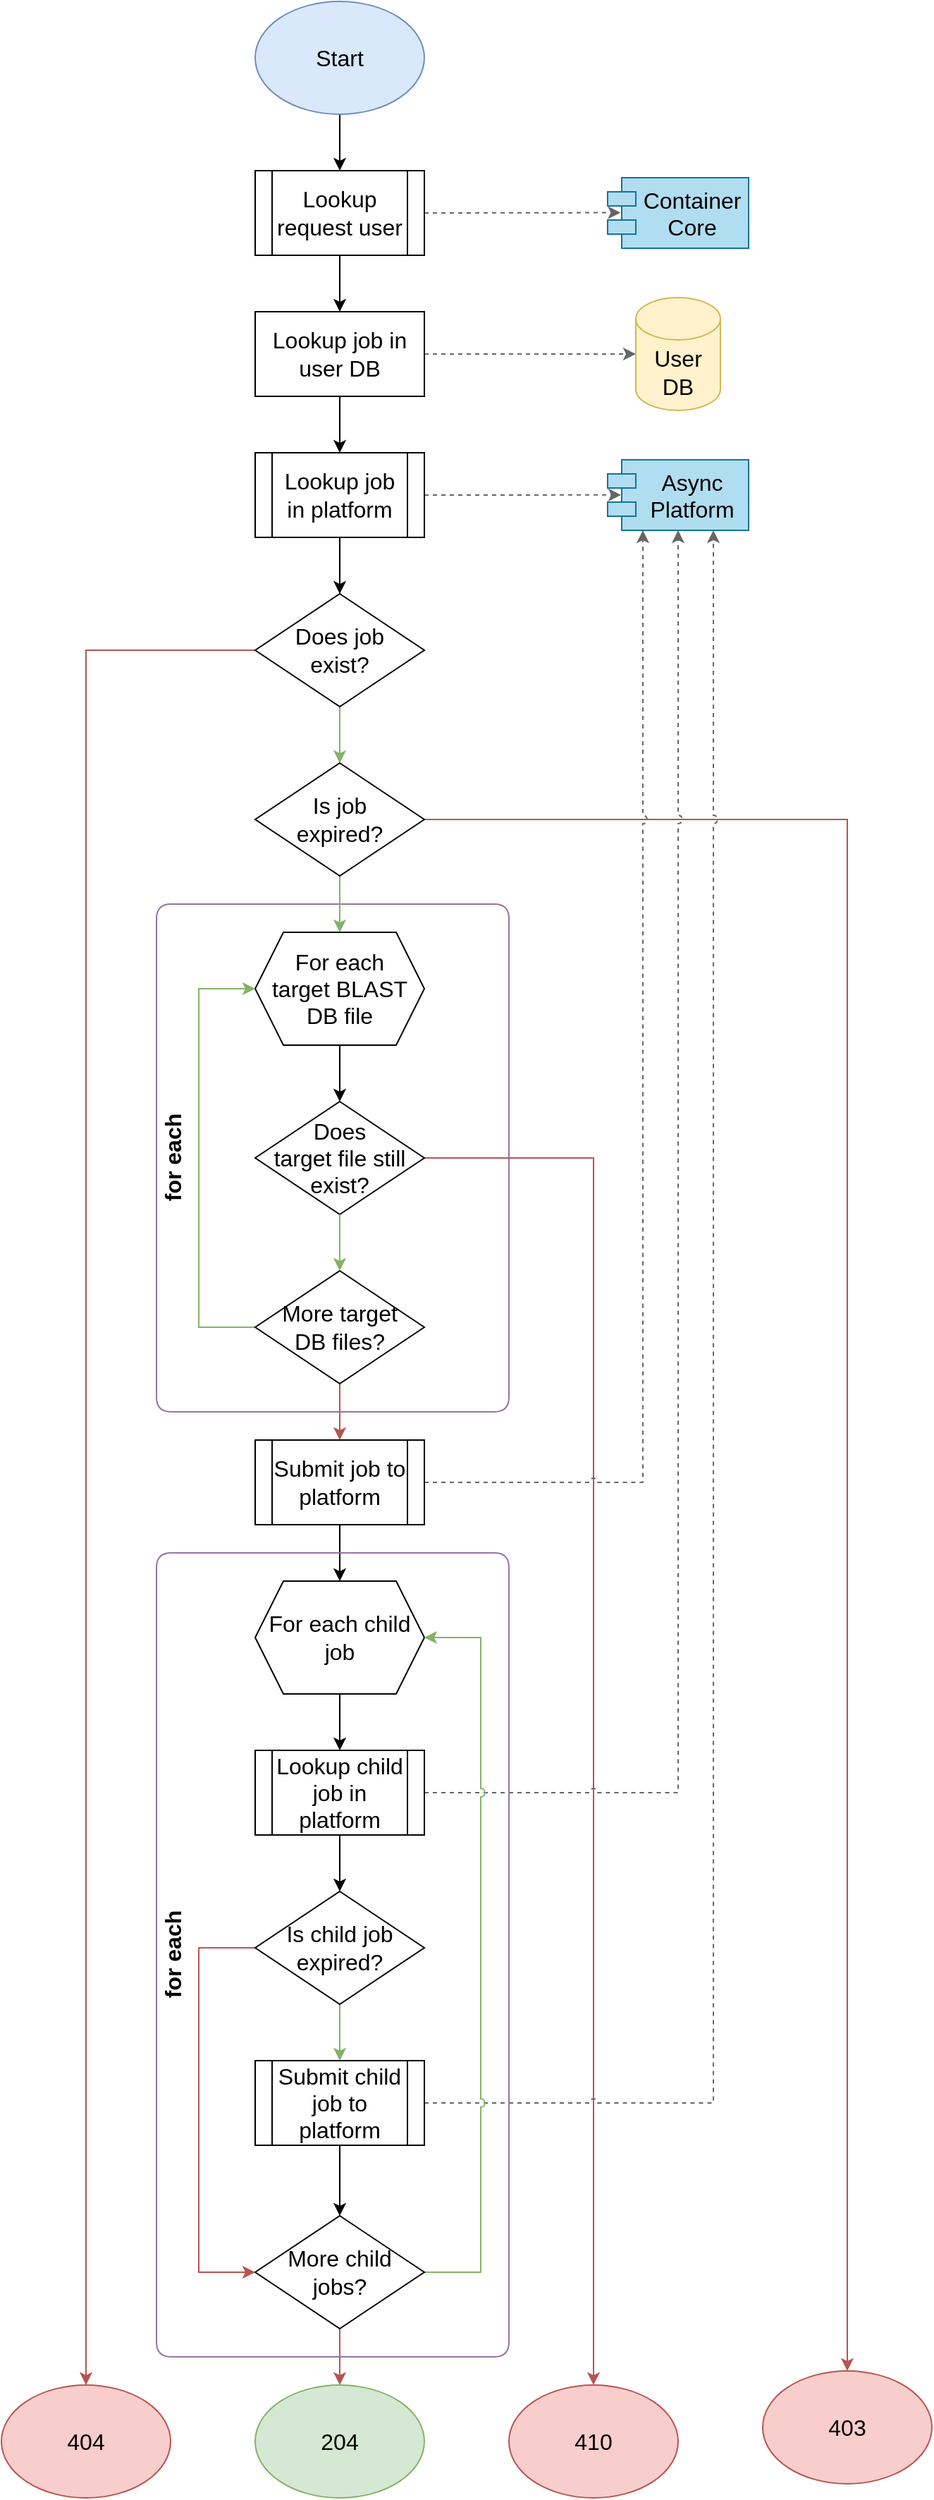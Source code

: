 <mxfile version="20.7.2" type="device"><diagram id="6FSE4pK8Z4sGspVod_YP" name="Page-1"><mxGraphModel dx="2396" dy="1297" grid="1" gridSize="10" guides="1" tooltips="1" connect="1" arrows="1" fold="1" page="1" pageScale="1" pageWidth="850" pageHeight="1100" math="0" shadow="0"><root><mxCell id="0"/><mxCell id="1" parent="0"/><mxCell id="lmuCSLkD6dn4DCLyQxBE-39" value="for each" style="swimlane;horizontal=0;whiteSpace=wrap;html=1;fontSize=16;swimlaneLine=0;rounded=1;fillColor=none;strokeColor=#9673a6;" vertex="1" parent="1"><mxGeometry x="110" y="640" width="250" height="360" as="geometry"><mxRectangle width="40" height="90" as="alternateBounds"/></mxGeometry></mxCell><mxCell id="lmuCSLkD6dn4DCLyQxBE-7" style="edgeStyle=orthogonalEdgeStyle;rounded=0;orthogonalLoop=1;jettySize=auto;html=1;exitX=0.5;exitY=1;exitDx=0;exitDy=0;entryX=0.5;entryY=0;entryDx=0;entryDy=0;fontSize=16;" edge="1" parent="1" source="lmuCSLkD6dn4DCLyQxBE-1" target="lmuCSLkD6dn4DCLyQxBE-3"><mxGeometry relative="1" as="geometry"/></mxCell><mxCell id="lmuCSLkD6dn4DCLyQxBE-1" value="Start" style="ellipse;whiteSpace=wrap;html=1;fontSize=16;fillColor=#dae8fc;strokeColor=#6c8ebf;" vertex="1" parent="1"><mxGeometry x="180" width="120" height="80" as="geometry"/></mxCell><mxCell id="lmuCSLkD6dn4DCLyQxBE-8" style="edgeStyle=orthogonalEdgeStyle;rounded=0;orthogonalLoop=1;jettySize=auto;html=1;exitX=0.5;exitY=1;exitDx=0;exitDy=0;entryX=0.5;entryY=0;entryDx=0;entryDy=0;fontSize=16;" edge="1" parent="1" source="lmuCSLkD6dn4DCLyQxBE-3" target="lmuCSLkD6dn4DCLyQxBE-5"><mxGeometry relative="1" as="geometry"/></mxCell><mxCell id="lmuCSLkD6dn4DCLyQxBE-10" style="edgeStyle=orthogonalEdgeStyle;rounded=0;orthogonalLoop=1;jettySize=auto;html=1;exitX=1;exitY=0.5;exitDx=0;exitDy=0;entryX=0.092;entryY=0.495;entryDx=0;entryDy=0;entryPerimeter=0;fontSize=16;jumpStyle=arc;fillColor=#f5f5f5;strokeColor=#666666;dashed=1;" edge="1" parent="1" source="lmuCSLkD6dn4DCLyQxBE-3" target="lmuCSLkD6dn4DCLyQxBE-4"><mxGeometry relative="1" as="geometry"/></mxCell><mxCell id="lmuCSLkD6dn4DCLyQxBE-3" value="Lookup request user" style="shape=process;whiteSpace=wrap;html=1;backgroundOutline=1;fontSize=16;" vertex="1" parent="1"><mxGeometry x="180" y="120" width="120" height="60" as="geometry"/></mxCell><mxCell id="lmuCSLkD6dn4DCLyQxBE-4" value="Container&#10;Core" style="shape=module;align=left;spacingLeft=20;align=center;verticalAlign=top;fontSize=16;fillColor=#b1ddf0;strokeColor=#10739e;" vertex="1" parent="1"><mxGeometry x="430" y="125" width="100" height="50" as="geometry"/></mxCell><mxCell id="lmuCSLkD6dn4DCLyQxBE-9" style="edgeStyle=orthogonalEdgeStyle;rounded=0;orthogonalLoop=1;jettySize=auto;html=1;exitX=0.5;exitY=1;exitDx=0;exitDy=0;entryX=0.5;entryY=0;entryDx=0;entryDy=0;fontSize=16;" edge="1" parent="1" source="lmuCSLkD6dn4DCLyQxBE-5" target="lmuCSLkD6dn4DCLyQxBE-6"><mxGeometry relative="1" as="geometry"/></mxCell><mxCell id="lmuCSLkD6dn4DCLyQxBE-13" style="edgeStyle=orthogonalEdgeStyle;rounded=0;orthogonalLoop=1;jettySize=auto;html=1;exitX=1;exitY=0.5;exitDx=0;exitDy=0;entryX=0;entryY=0.5;entryDx=0;entryDy=0;entryPerimeter=0;fontSize=16;jumpStyle=arc;fillColor=#f5f5f5;strokeColor=#666666;dashed=1;" edge="1" parent="1" source="lmuCSLkD6dn4DCLyQxBE-5" target="lmuCSLkD6dn4DCLyQxBE-11"><mxGeometry relative="1" as="geometry"/></mxCell><mxCell id="lmuCSLkD6dn4DCLyQxBE-5" value="Lookup job in user DB" style="rounded=0;whiteSpace=wrap;html=1;fontSize=16;" vertex="1" parent="1"><mxGeometry x="180" y="220" width="120" height="60" as="geometry"/></mxCell><mxCell id="lmuCSLkD6dn4DCLyQxBE-14" style="edgeStyle=orthogonalEdgeStyle;rounded=0;orthogonalLoop=1;jettySize=auto;html=1;exitX=1;exitY=0.5;exitDx=0;exitDy=0;entryX=0.095;entryY=0.498;entryDx=0;entryDy=0;entryPerimeter=0;fontSize=16;jumpStyle=arc;fillColor=#f5f5f5;strokeColor=#666666;dashed=1;" edge="1" parent="1" source="lmuCSLkD6dn4DCLyQxBE-6" target="lmuCSLkD6dn4DCLyQxBE-12"><mxGeometry relative="1" as="geometry"/></mxCell><mxCell id="lmuCSLkD6dn4DCLyQxBE-17" style="edgeStyle=orthogonalEdgeStyle;rounded=0;orthogonalLoop=1;jettySize=auto;html=1;exitX=0.5;exitY=1;exitDx=0;exitDy=0;entryX=0.5;entryY=0;entryDx=0;entryDy=0;fontSize=16;" edge="1" parent="1" source="lmuCSLkD6dn4DCLyQxBE-6" target="lmuCSLkD6dn4DCLyQxBE-15"><mxGeometry relative="1" as="geometry"/></mxCell><mxCell id="lmuCSLkD6dn4DCLyQxBE-6" value="Lookup job in platform" style="shape=process;whiteSpace=wrap;html=1;backgroundOutline=1;fontSize=16;" vertex="1" parent="1"><mxGeometry x="180" y="320" width="120" height="60" as="geometry"/></mxCell><mxCell id="lmuCSLkD6dn4DCLyQxBE-11" value="User DB" style="shape=cylinder3;whiteSpace=wrap;html=1;boundedLbl=1;backgroundOutline=1;size=15;fontSize=16;fillColor=#fff2cc;strokeColor=#d6b656;" vertex="1" parent="1"><mxGeometry x="450" y="210" width="60" height="80" as="geometry"/></mxCell><mxCell id="lmuCSLkD6dn4DCLyQxBE-12" value="Async&#10;Platform" style="shape=module;align=left;spacingLeft=20;align=center;verticalAlign=top;fontSize=16;fillColor=#b1ddf0;strokeColor=#10739e;" vertex="1" parent="1"><mxGeometry x="430" y="325" width="100" height="50" as="geometry"/></mxCell><mxCell id="lmuCSLkD6dn4DCLyQxBE-18" style="edgeStyle=orthogonalEdgeStyle;rounded=0;orthogonalLoop=1;jettySize=auto;html=1;exitX=0.5;exitY=1;exitDx=0;exitDy=0;entryX=0.5;entryY=0;entryDx=0;entryDy=0;fontSize=16;fillColor=#d5e8d4;strokeColor=#82b366;" edge="1" parent="1" source="lmuCSLkD6dn4DCLyQxBE-15" target="lmuCSLkD6dn4DCLyQxBE-16"><mxGeometry relative="1" as="geometry"/></mxCell><mxCell id="lmuCSLkD6dn4DCLyQxBE-22" style="edgeStyle=orthogonalEdgeStyle;rounded=0;orthogonalLoop=1;jettySize=auto;html=1;exitX=0;exitY=0.5;exitDx=0;exitDy=0;entryX=0.5;entryY=0;entryDx=0;entryDy=0;fontSize=16;fillColor=#f8cecc;strokeColor=#b85450;" edge="1" parent="1" source="lmuCSLkD6dn4DCLyQxBE-15" target="lmuCSLkD6dn4DCLyQxBE-19"><mxGeometry relative="1" as="geometry"/></mxCell><mxCell id="lmuCSLkD6dn4DCLyQxBE-15" value="Does job&lt;br&gt;exist?" style="rhombus;whiteSpace=wrap;html=1;fontSize=16;" vertex="1" parent="1"><mxGeometry x="180" y="420" width="120" height="80" as="geometry"/></mxCell><mxCell id="lmuCSLkD6dn4DCLyQxBE-24" style="edgeStyle=orthogonalEdgeStyle;rounded=0;orthogonalLoop=1;jettySize=auto;html=1;exitX=1;exitY=0.5;exitDx=0;exitDy=0;entryX=0.5;entryY=0;entryDx=0;entryDy=0;fontSize=16;fillColor=#f8cecc;strokeColor=#b85450;" edge="1" parent="1" source="lmuCSLkD6dn4DCLyQxBE-16" target="lmuCSLkD6dn4DCLyQxBE-20"><mxGeometry relative="1" as="geometry"/></mxCell><mxCell id="lmuCSLkD6dn4DCLyQxBE-28" style="edgeStyle=orthogonalEdgeStyle;rounded=0;orthogonalLoop=1;jettySize=auto;html=1;exitX=0.5;exitY=1;exitDx=0;exitDy=0;entryX=0.5;entryY=0;entryDx=0;entryDy=0;fontSize=16;fillColor=#d5e8d4;strokeColor=#82b366;" edge="1" parent="1" source="lmuCSLkD6dn4DCLyQxBE-16" target="lmuCSLkD6dn4DCLyQxBE-26"><mxGeometry relative="1" as="geometry"/></mxCell><mxCell id="lmuCSLkD6dn4DCLyQxBE-16" value="Is job&lt;br&gt;expired?" style="rhombus;whiteSpace=wrap;html=1;fontSize=16;" vertex="1" parent="1"><mxGeometry x="180" y="540" width="120" height="80" as="geometry"/></mxCell><mxCell id="lmuCSLkD6dn4DCLyQxBE-19" value="404" style="ellipse;whiteSpace=wrap;html=1;fontSize=16;fillColor=#f8cecc;strokeColor=#b85450;" vertex="1" parent="1"><mxGeometry y="1690" width="120" height="80" as="geometry"/></mxCell><mxCell id="lmuCSLkD6dn4DCLyQxBE-20" value="403" style="ellipse;whiteSpace=wrap;html=1;fontSize=16;fillColor=#f8cecc;strokeColor=#b85450;" vertex="1" parent="1"><mxGeometry x="540" y="1680" width="120" height="80" as="geometry"/></mxCell><mxCell id="lmuCSLkD6dn4DCLyQxBE-21" value="204" style="ellipse;whiteSpace=wrap;html=1;fontSize=16;fillColor=#d5e8d4;strokeColor=#82b366;" vertex="1" parent="1"><mxGeometry x="180" y="1690" width="120" height="80" as="geometry"/></mxCell><mxCell id="lmuCSLkD6dn4DCLyQxBE-29" value="410" style="ellipse;whiteSpace=wrap;html=1;fontSize=16;fillColor=#f8cecc;strokeColor=#b85450;" vertex="1" parent="1"><mxGeometry x="360" y="1690" width="120" height="80" as="geometry"/></mxCell><mxCell id="lmuCSLkD6dn4DCLyQxBE-33" style="edgeStyle=orthogonalEdgeStyle;rounded=0;orthogonalLoop=1;jettySize=auto;html=1;exitX=1;exitY=0.5;exitDx=0;exitDy=0;entryX=0.5;entryY=0;entryDx=0;entryDy=0;fontSize=16;fillColor=#f8cecc;strokeColor=#b85450;" edge="1" parent="1" source="lmuCSLkD6dn4DCLyQxBE-31" target="lmuCSLkD6dn4DCLyQxBE-29"><mxGeometry relative="1" as="geometry"/></mxCell><mxCell id="lmuCSLkD6dn4DCLyQxBE-26" value="For each&lt;br&gt;target BLAST DB file" style="shape=hexagon;perimeter=hexagonPerimeter2;whiteSpace=wrap;html=1;fixedSize=1;fontSize=16;" vertex="1" parent="1"><mxGeometry x="180" y="660" width="120" height="80" as="geometry"/></mxCell><mxCell id="lmuCSLkD6dn4DCLyQxBE-31" value="Does&lt;br&gt;target&amp;nbsp;file still&lt;br&gt;exist?" style="rhombus;whiteSpace=wrap;html=1;fontSize=16;" vertex="1" parent="1"><mxGeometry x="180" y="780" width="120" height="80" as="geometry"/></mxCell><mxCell id="lmuCSLkD6dn4DCLyQxBE-32" style="edgeStyle=orthogonalEdgeStyle;rounded=0;orthogonalLoop=1;jettySize=auto;html=1;exitX=0.5;exitY=1;exitDx=0;exitDy=0;entryX=0.5;entryY=0;entryDx=0;entryDy=0;fontSize=16;" edge="1" parent="1" source="lmuCSLkD6dn4DCLyQxBE-26" target="lmuCSLkD6dn4DCLyQxBE-31"><mxGeometry relative="1" as="geometry"/></mxCell><mxCell id="lmuCSLkD6dn4DCLyQxBE-38" style="edgeStyle=orthogonalEdgeStyle;rounded=0;orthogonalLoop=1;jettySize=auto;html=1;exitX=0;exitY=0.5;exitDx=0;exitDy=0;entryX=0;entryY=0.5;entryDx=0;entryDy=0;fontSize=16;fillColor=#d5e8d4;strokeColor=#82b366;" edge="1" parent="1" source="lmuCSLkD6dn4DCLyQxBE-35" target="lmuCSLkD6dn4DCLyQxBE-26"><mxGeometry relative="1" as="geometry"><Array as="points"><mxPoint x="140" y="940"/><mxPoint x="140" y="700"/></Array></mxGeometry></mxCell><mxCell id="lmuCSLkD6dn4DCLyQxBE-43" style="edgeStyle=orthogonalEdgeStyle;rounded=0;orthogonalLoop=1;jettySize=auto;html=1;exitX=0.5;exitY=1;exitDx=0;exitDy=0;entryX=0.5;entryY=0;entryDx=0;entryDy=0;fontSize=16;fillColor=#f8cecc;strokeColor=#b85450;" edge="1" parent="1" source="lmuCSLkD6dn4DCLyQxBE-35" target="lmuCSLkD6dn4DCLyQxBE-42"><mxGeometry relative="1" as="geometry"/></mxCell><mxCell id="lmuCSLkD6dn4DCLyQxBE-35" value="More target&lt;br&gt;DB files?" style="rhombus;whiteSpace=wrap;html=1;fontSize=16;" vertex="1" parent="1"><mxGeometry x="180" y="900" width="120" height="80" as="geometry"/></mxCell><mxCell id="lmuCSLkD6dn4DCLyQxBE-36" style="edgeStyle=orthogonalEdgeStyle;rounded=0;orthogonalLoop=1;jettySize=auto;html=1;exitX=0.5;exitY=1;exitDx=0;exitDy=0;entryX=0.5;entryY=0;entryDx=0;entryDy=0;fontSize=16;fillColor=#d5e8d4;strokeColor=#82b366;" edge="1" parent="1" source="lmuCSLkD6dn4DCLyQxBE-31" target="lmuCSLkD6dn4DCLyQxBE-35"><mxGeometry relative="1" as="geometry"/></mxCell><mxCell id="lmuCSLkD6dn4DCLyQxBE-44" style="edgeStyle=orthogonalEdgeStyle;rounded=0;orthogonalLoop=1;jettySize=auto;html=1;exitX=1;exitY=0.5;exitDx=0;exitDy=0;entryX=0.25;entryY=1;entryDx=0;entryDy=0;fontSize=16;jumpStyle=arc;fillColor=#f5f5f5;strokeColor=#666666;dashed=1;" edge="1" parent="1" source="lmuCSLkD6dn4DCLyQxBE-42" target="lmuCSLkD6dn4DCLyQxBE-12"><mxGeometry relative="1" as="geometry"/></mxCell><mxCell id="lmuCSLkD6dn4DCLyQxBE-46" style="edgeStyle=orthogonalEdgeStyle;rounded=0;orthogonalLoop=1;jettySize=auto;html=1;exitX=0.5;exitY=1;exitDx=0;exitDy=0;entryX=0.5;entryY=0;entryDx=0;entryDy=0;fontSize=16;" edge="1" parent="1" source="lmuCSLkD6dn4DCLyQxBE-42" target="lmuCSLkD6dn4DCLyQxBE-45"><mxGeometry relative="1" as="geometry"/></mxCell><mxCell id="lmuCSLkD6dn4DCLyQxBE-42" value="Submit job to platform" style="shape=process;whiteSpace=wrap;html=1;backgroundOutline=1;rounded=0;fontSize=16;fillColor=none;" vertex="1" parent="1"><mxGeometry x="180" y="1020" width="120" height="60" as="geometry"/></mxCell><mxCell id="lmuCSLkD6dn4DCLyQxBE-48" style="edgeStyle=orthogonalEdgeStyle;rounded=0;orthogonalLoop=1;jettySize=auto;html=1;exitX=0.5;exitY=1;exitDx=0;exitDy=0;entryX=0.5;entryY=0;entryDx=0;entryDy=0;fontSize=16;" edge="1" parent="1" source="lmuCSLkD6dn4DCLyQxBE-45" target="lmuCSLkD6dn4DCLyQxBE-47"><mxGeometry relative="1" as="geometry"/></mxCell><mxCell id="lmuCSLkD6dn4DCLyQxBE-45" value="For each child job" style="shape=hexagon;perimeter=hexagonPerimeter2;whiteSpace=wrap;html=1;fixedSize=1;rounded=0;fontSize=16;fillColor=none;" vertex="1" parent="1"><mxGeometry x="180" y="1120" width="120" height="80" as="geometry"/></mxCell><mxCell id="lmuCSLkD6dn4DCLyQxBE-49" style="edgeStyle=orthogonalEdgeStyle;rounded=0;orthogonalLoop=1;jettySize=auto;html=1;exitX=1;exitY=0.5;exitDx=0;exitDy=0;entryX=0.5;entryY=1;entryDx=0;entryDy=0;fontSize=16;jumpStyle=arc;fillColor=#f5f5f5;strokeColor=#666666;dashed=1;" edge="1" parent="1" source="lmuCSLkD6dn4DCLyQxBE-47" target="lmuCSLkD6dn4DCLyQxBE-12"><mxGeometry relative="1" as="geometry"/></mxCell><mxCell id="lmuCSLkD6dn4DCLyQxBE-51" style="edgeStyle=orthogonalEdgeStyle;rounded=0;orthogonalLoop=1;jettySize=auto;html=1;exitX=0.5;exitY=1;exitDx=0;exitDy=0;entryX=0.5;entryY=0;entryDx=0;entryDy=0;fontSize=16;" edge="1" parent="1" source="lmuCSLkD6dn4DCLyQxBE-47" target="lmuCSLkD6dn4DCLyQxBE-50"><mxGeometry relative="1" as="geometry"/></mxCell><mxCell id="lmuCSLkD6dn4DCLyQxBE-47" value="Lookup child job in platform" style="shape=process;whiteSpace=wrap;html=1;backgroundOutline=1;rounded=0;fontSize=16;fillColor=none;" vertex="1" parent="1"><mxGeometry x="180" y="1240" width="120" height="60" as="geometry"/></mxCell><mxCell id="lmuCSLkD6dn4DCLyQxBE-53" style="edgeStyle=orthogonalEdgeStyle;rounded=0;orthogonalLoop=1;jettySize=auto;html=1;exitX=0.5;exitY=1;exitDx=0;exitDy=0;entryX=0.5;entryY=0;entryDx=0;entryDy=0;fontSize=16;fillColor=#d5e8d4;strokeColor=#82b366;" edge="1" parent="1" source="lmuCSLkD6dn4DCLyQxBE-50" target="lmuCSLkD6dn4DCLyQxBE-52"><mxGeometry relative="1" as="geometry"/></mxCell><mxCell id="lmuCSLkD6dn4DCLyQxBE-57" style="edgeStyle=orthogonalEdgeStyle;rounded=0;orthogonalLoop=1;jettySize=auto;html=1;exitX=0;exitY=0.5;exitDx=0;exitDy=0;entryX=0;entryY=0.5;entryDx=0;entryDy=0;fontSize=16;fillColor=#f8cecc;strokeColor=#b85450;" edge="1" parent="1" source="lmuCSLkD6dn4DCLyQxBE-50" target="lmuCSLkD6dn4DCLyQxBE-55"><mxGeometry relative="1" as="geometry"><Array as="points"><mxPoint x="140" y="1380"/><mxPoint x="140" y="1610"/></Array></mxGeometry></mxCell><mxCell id="lmuCSLkD6dn4DCLyQxBE-50" value="Is child job expired?" style="rhombus;whiteSpace=wrap;html=1;fontSize=16;" vertex="1" parent="1"><mxGeometry x="180" y="1340" width="120" height="80" as="geometry"/></mxCell><mxCell id="lmuCSLkD6dn4DCLyQxBE-54" style="edgeStyle=orthogonalEdgeStyle;rounded=0;orthogonalLoop=1;jettySize=auto;html=1;exitX=1;exitY=0.5;exitDx=0;exitDy=0;entryX=0.75;entryY=1;entryDx=0;entryDy=0;fontSize=16;jumpStyle=arc;fillColor=#f5f5f5;strokeColor=#666666;dashed=1;" edge="1" parent="1" source="lmuCSLkD6dn4DCLyQxBE-52" target="lmuCSLkD6dn4DCLyQxBE-12"><mxGeometry relative="1" as="geometry"/></mxCell><mxCell id="lmuCSLkD6dn4DCLyQxBE-56" style="edgeStyle=orthogonalEdgeStyle;rounded=0;orthogonalLoop=1;jettySize=auto;html=1;exitX=0.5;exitY=1;exitDx=0;exitDy=0;entryX=0.5;entryY=0;entryDx=0;entryDy=0;fontSize=16;" edge="1" parent="1" source="lmuCSLkD6dn4DCLyQxBE-52" target="lmuCSLkD6dn4DCLyQxBE-55"><mxGeometry relative="1" as="geometry"/></mxCell><mxCell id="lmuCSLkD6dn4DCLyQxBE-52" value="Submit child job to platform" style="shape=process;whiteSpace=wrap;html=1;backgroundOutline=1;rounded=0;fontSize=16;fillColor=none;" vertex="1" parent="1"><mxGeometry x="180" y="1460" width="120" height="60" as="geometry"/></mxCell><mxCell id="lmuCSLkD6dn4DCLyQxBE-59" style="edgeStyle=orthogonalEdgeStyle;rounded=0;orthogonalLoop=1;jettySize=auto;html=1;exitX=1;exitY=0.5;exitDx=0;exitDy=0;entryX=1;entryY=0.5;entryDx=0;entryDy=0;fontSize=16;jumpStyle=arc;fillColor=#d5e8d4;strokeColor=#82b366;" edge="1" parent="1" source="lmuCSLkD6dn4DCLyQxBE-55" target="lmuCSLkD6dn4DCLyQxBE-45"><mxGeometry relative="1" as="geometry"><Array as="points"><mxPoint x="340" y="1610"/><mxPoint x="340" y="1160"/></Array></mxGeometry></mxCell><mxCell id="lmuCSLkD6dn4DCLyQxBE-60" style="edgeStyle=orthogonalEdgeStyle;rounded=0;jumpStyle=arc;orthogonalLoop=1;jettySize=auto;html=1;exitX=0.5;exitY=1;exitDx=0;exitDy=0;entryX=0.5;entryY=0;entryDx=0;entryDy=0;fontSize=16;fillColor=#f8cecc;strokeColor=#b85450;" edge="1" parent="1" source="lmuCSLkD6dn4DCLyQxBE-55" target="lmuCSLkD6dn4DCLyQxBE-21"><mxGeometry relative="1" as="geometry"/></mxCell><mxCell id="lmuCSLkD6dn4DCLyQxBE-55" value="More child&lt;br&gt;jobs?" style="rhombus;whiteSpace=wrap;html=1;fontSize=16;" vertex="1" parent="1"><mxGeometry x="180" y="1570" width="120" height="80" as="geometry"/></mxCell><mxCell id="lmuCSLkD6dn4DCLyQxBE-61" value="for each" style="swimlane;horizontal=0;whiteSpace=wrap;html=1;fontSize=16;swimlaneLine=0;rounded=1;fillColor=none;strokeColor=#9673a6;" vertex="1" parent="1"><mxGeometry x="110" y="1100" width="250" height="570" as="geometry"><mxRectangle width="40" height="90" as="alternateBounds"/></mxGeometry></mxCell></root></mxGraphModel></diagram></mxfile>